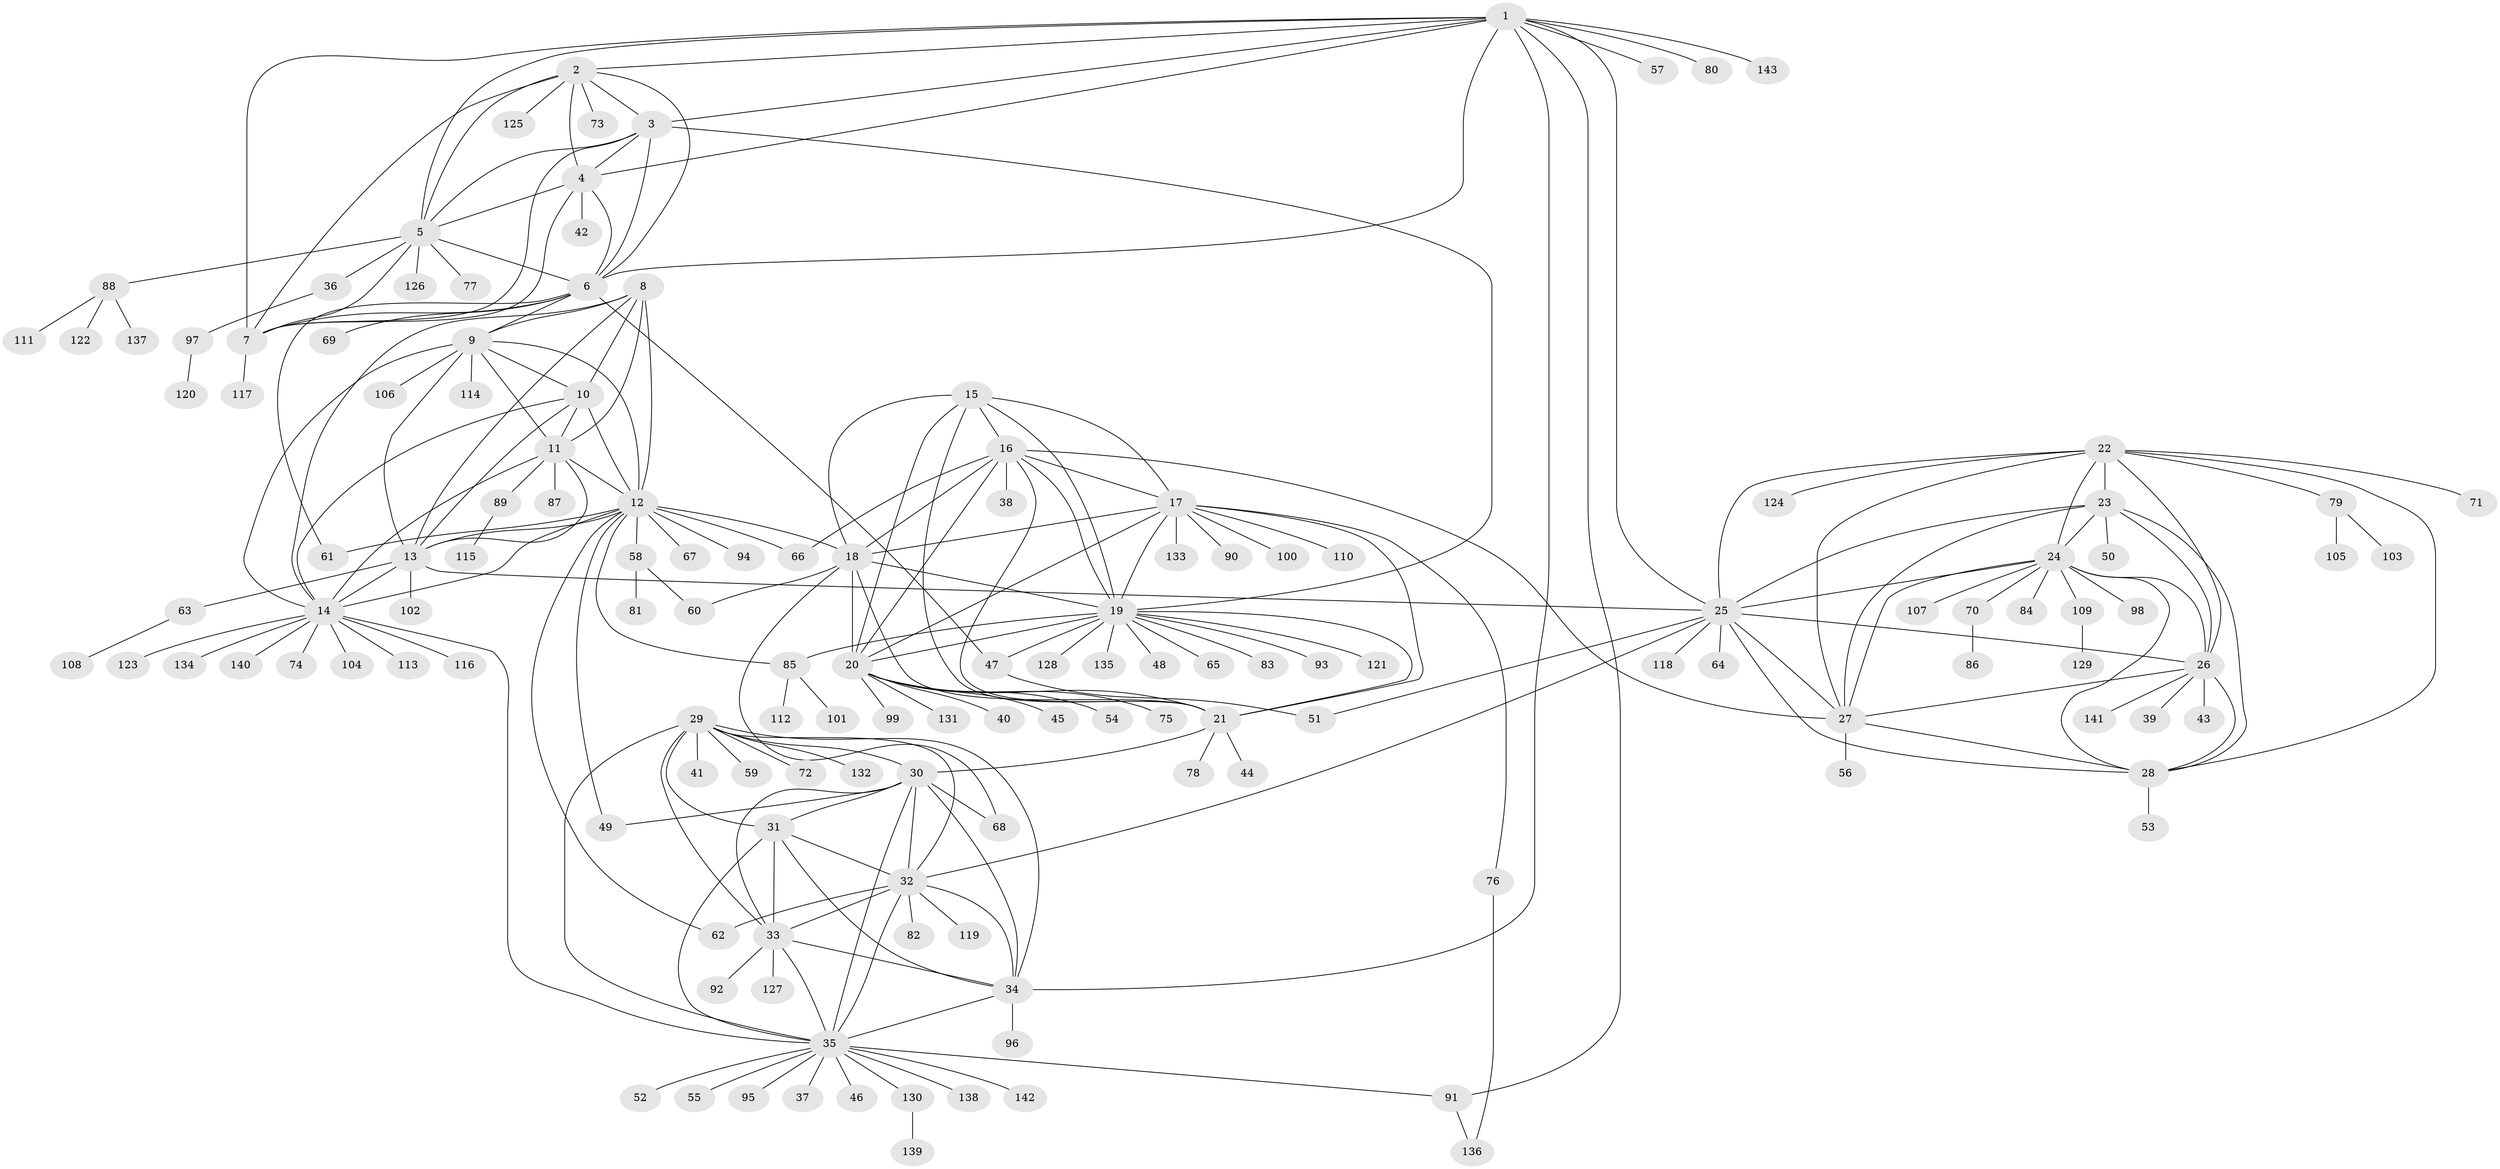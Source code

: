 // Generated by graph-tools (version 1.1) at 2025/50/03/09/25 03:50:38]
// undirected, 143 vertices, 234 edges
graph export_dot {
graph [start="1"]
  node [color=gray90,style=filled];
  1;
  2;
  3;
  4;
  5;
  6;
  7;
  8;
  9;
  10;
  11;
  12;
  13;
  14;
  15;
  16;
  17;
  18;
  19;
  20;
  21;
  22;
  23;
  24;
  25;
  26;
  27;
  28;
  29;
  30;
  31;
  32;
  33;
  34;
  35;
  36;
  37;
  38;
  39;
  40;
  41;
  42;
  43;
  44;
  45;
  46;
  47;
  48;
  49;
  50;
  51;
  52;
  53;
  54;
  55;
  56;
  57;
  58;
  59;
  60;
  61;
  62;
  63;
  64;
  65;
  66;
  67;
  68;
  69;
  70;
  71;
  72;
  73;
  74;
  75;
  76;
  77;
  78;
  79;
  80;
  81;
  82;
  83;
  84;
  85;
  86;
  87;
  88;
  89;
  90;
  91;
  92;
  93;
  94;
  95;
  96;
  97;
  98;
  99;
  100;
  101;
  102;
  103;
  104;
  105;
  106;
  107;
  108;
  109;
  110;
  111;
  112;
  113;
  114;
  115;
  116;
  117;
  118;
  119;
  120;
  121;
  122;
  123;
  124;
  125;
  126;
  127;
  128;
  129;
  130;
  131;
  132;
  133;
  134;
  135;
  136;
  137;
  138;
  139;
  140;
  141;
  142;
  143;
  1 -- 2;
  1 -- 3;
  1 -- 4;
  1 -- 5;
  1 -- 6;
  1 -- 7;
  1 -- 25;
  1 -- 34;
  1 -- 57;
  1 -- 80;
  1 -- 91;
  1 -- 143;
  2 -- 3;
  2 -- 4;
  2 -- 5;
  2 -- 6;
  2 -- 7;
  2 -- 73;
  2 -- 125;
  3 -- 4;
  3 -- 5;
  3 -- 6;
  3 -- 7;
  3 -- 19;
  4 -- 5;
  4 -- 6;
  4 -- 7;
  4 -- 42;
  5 -- 6;
  5 -- 7;
  5 -- 36;
  5 -- 77;
  5 -- 88;
  5 -- 126;
  6 -- 7;
  6 -- 9;
  6 -- 47;
  6 -- 61;
  6 -- 69;
  7 -- 117;
  8 -- 9;
  8 -- 10;
  8 -- 11;
  8 -- 12;
  8 -- 13;
  8 -- 14;
  9 -- 10;
  9 -- 11;
  9 -- 12;
  9 -- 13;
  9 -- 14;
  9 -- 106;
  9 -- 114;
  10 -- 11;
  10 -- 12;
  10 -- 13;
  10 -- 14;
  11 -- 12;
  11 -- 13;
  11 -- 14;
  11 -- 87;
  11 -- 89;
  12 -- 13;
  12 -- 14;
  12 -- 18;
  12 -- 49;
  12 -- 58;
  12 -- 61;
  12 -- 62;
  12 -- 66;
  12 -- 67;
  12 -- 85;
  12 -- 94;
  13 -- 14;
  13 -- 25;
  13 -- 63;
  13 -- 102;
  14 -- 35;
  14 -- 74;
  14 -- 104;
  14 -- 113;
  14 -- 116;
  14 -- 123;
  14 -- 134;
  14 -- 140;
  15 -- 16;
  15 -- 17;
  15 -- 18;
  15 -- 19;
  15 -- 20;
  15 -- 21;
  16 -- 17;
  16 -- 18;
  16 -- 19;
  16 -- 20;
  16 -- 21;
  16 -- 27;
  16 -- 38;
  16 -- 66;
  17 -- 18;
  17 -- 19;
  17 -- 20;
  17 -- 21;
  17 -- 76;
  17 -- 90;
  17 -- 100;
  17 -- 110;
  17 -- 133;
  18 -- 19;
  18 -- 20;
  18 -- 21;
  18 -- 60;
  18 -- 68;
  19 -- 20;
  19 -- 21;
  19 -- 47;
  19 -- 48;
  19 -- 65;
  19 -- 83;
  19 -- 85;
  19 -- 93;
  19 -- 121;
  19 -- 128;
  19 -- 135;
  20 -- 21;
  20 -- 40;
  20 -- 45;
  20 -- 54;
  20 -- 75;
  20 -- 99;
  20 -- 131;
  21 -- 30;
  21 -- 44;
  21 -- 78;
  22 -- 23;
  22 -- 24;
  22 -- 25;
  22 -- 26;
  22 -- 27;
  22 -- 28;
  22 -- 71;
  22 -- 79;
  22 -- 124;
  23 -- 24;
  23 -- 25;
  23 -- 26;
  23 -- 27;
  23 -- 28;
  23 -- 50;
  24 -- 25;
  24 -- 26;
  24 -- 27;
  24 -- 28;
  24 -- 70;
  24 -- 84;
  24 -- 98;
  24 -- 107;
  24 -- 109;
  25 -- 26;
  25 -- 27;
  25 -- 28;
  25 -- 32;
  25 -- 51;
  25 -- 64;
  25 -- 118;
  26 -- 27;
  26 -- 28;
  26 -- 39;
  26 -- 43;
  26 -- 141;
  27 -- 28;
  27 -- 56;
  28 -- 53;
  29 -- 30;
  29 -- 31;
  29 -- 32;
  29 -- 33;
  29 -- 34;
  29 -- 35;
  29 -- 41;
  29 -- 59;
  29 -- 72;
  29 -- 132;
  30 -- 31;
  30 -- 32;
  30 -- 33;
  30 -- 34;
  30 -- 35;
  30 -- 49;
  30 -- 68;
  31 -- 32;
  31 -- 33;
  31 -- 34;
  31 -- 35;
  32 -- 33;
  32 -- 34;
  32 -- 35;
  32 -- 62;
  32 -- 82;
  32 -- 119;
  33 -- 34;
  33 -- 35;
  33 -- 92;
  33 -- 127;
  34 -- 35;
  34 -- 96;
  35 -- 37;
  35 -- 46;
  35 -- 52;
  35 -- 55;
  35 -- 91;
  35 -- 95;
  35 -- 130;
  35 -- 138;
  35 -- 142;
  36 -- 97;
  47 -- 51;
  58 -- 60;
  58 -- 81;
  63 -- 108;
  70 -- 86;
  76 -- 136;
  79 -- 103;
  79 -- 105;
  85 -- 101;
  85 -- 112;
  88 -- 111;
  88 -- 122;
  88 -- 137;
  89 -- 115;
  91 -- 136;
  97 -- 120;
  109 -- 129;
  130 -- 139;
}
